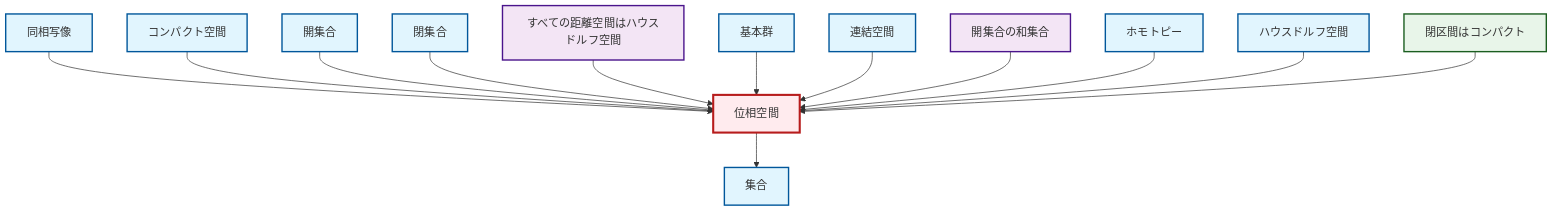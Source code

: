graph TD
    classDef definition fill:#e1f5fe,stroke:#01579b,stroke-width:2px
    classDef theorem fill:#f3e5f5,stroke:#4a148c,stroke-width:2px
    classDef axiom fill:#fff3e0,stroke:#e65100,stroke-width:2px
    classDef example fill:#e8f5e9,stroke:#1b5e20,stroke-width:2px
    classDef current fill:#ffebee,stroke:#b71c1c,stroke-width:3px
    def-open-set["開集合"]:::definition
    def-connected["連結空間"]:::definition
    def-topological-space["位相空間"]:::definition
    def-compact["コンパクト空間"]:::definition
    thm-union-open-sets["開集合の和集合"]:::theorem
    def-hausdorff["ハウスドルフ空間"]:::definition
    def-homotopy["ホモトピー"]:::definition
    def-fundamental-group["基本群"]:::definition
    thm-metric-hausdorff["すべての距離空間はハウスドルフ空間"]:::theorem
    def-set["集合"]:::definition
    def-closed-set["閉集合"]:::definition
    def-homeomorphism["同相写像"]:::definition
    ex-closed-interval-compact["閉区間はコンパクト"]:::example
    def-homeomorphism --> def-topological-space
    def-compact --> def-topological-space
    def-open-set --> def-topological-space
    def-topological-space --> def-set
    def-closed-set --> def-topological-space
    thm-metric-hausdorff --> def-topological-space
    def-fundamental-group --> def-topological-space
    def-connected --> def-topological-space
    thm-union-open-sets --> def-topological-space
    def-homotopy --> def-topological-space
    def-hausdorff --> def-topological-space
    ex-closed-interval-compact --> def-topological-space
    class def-topological-space current